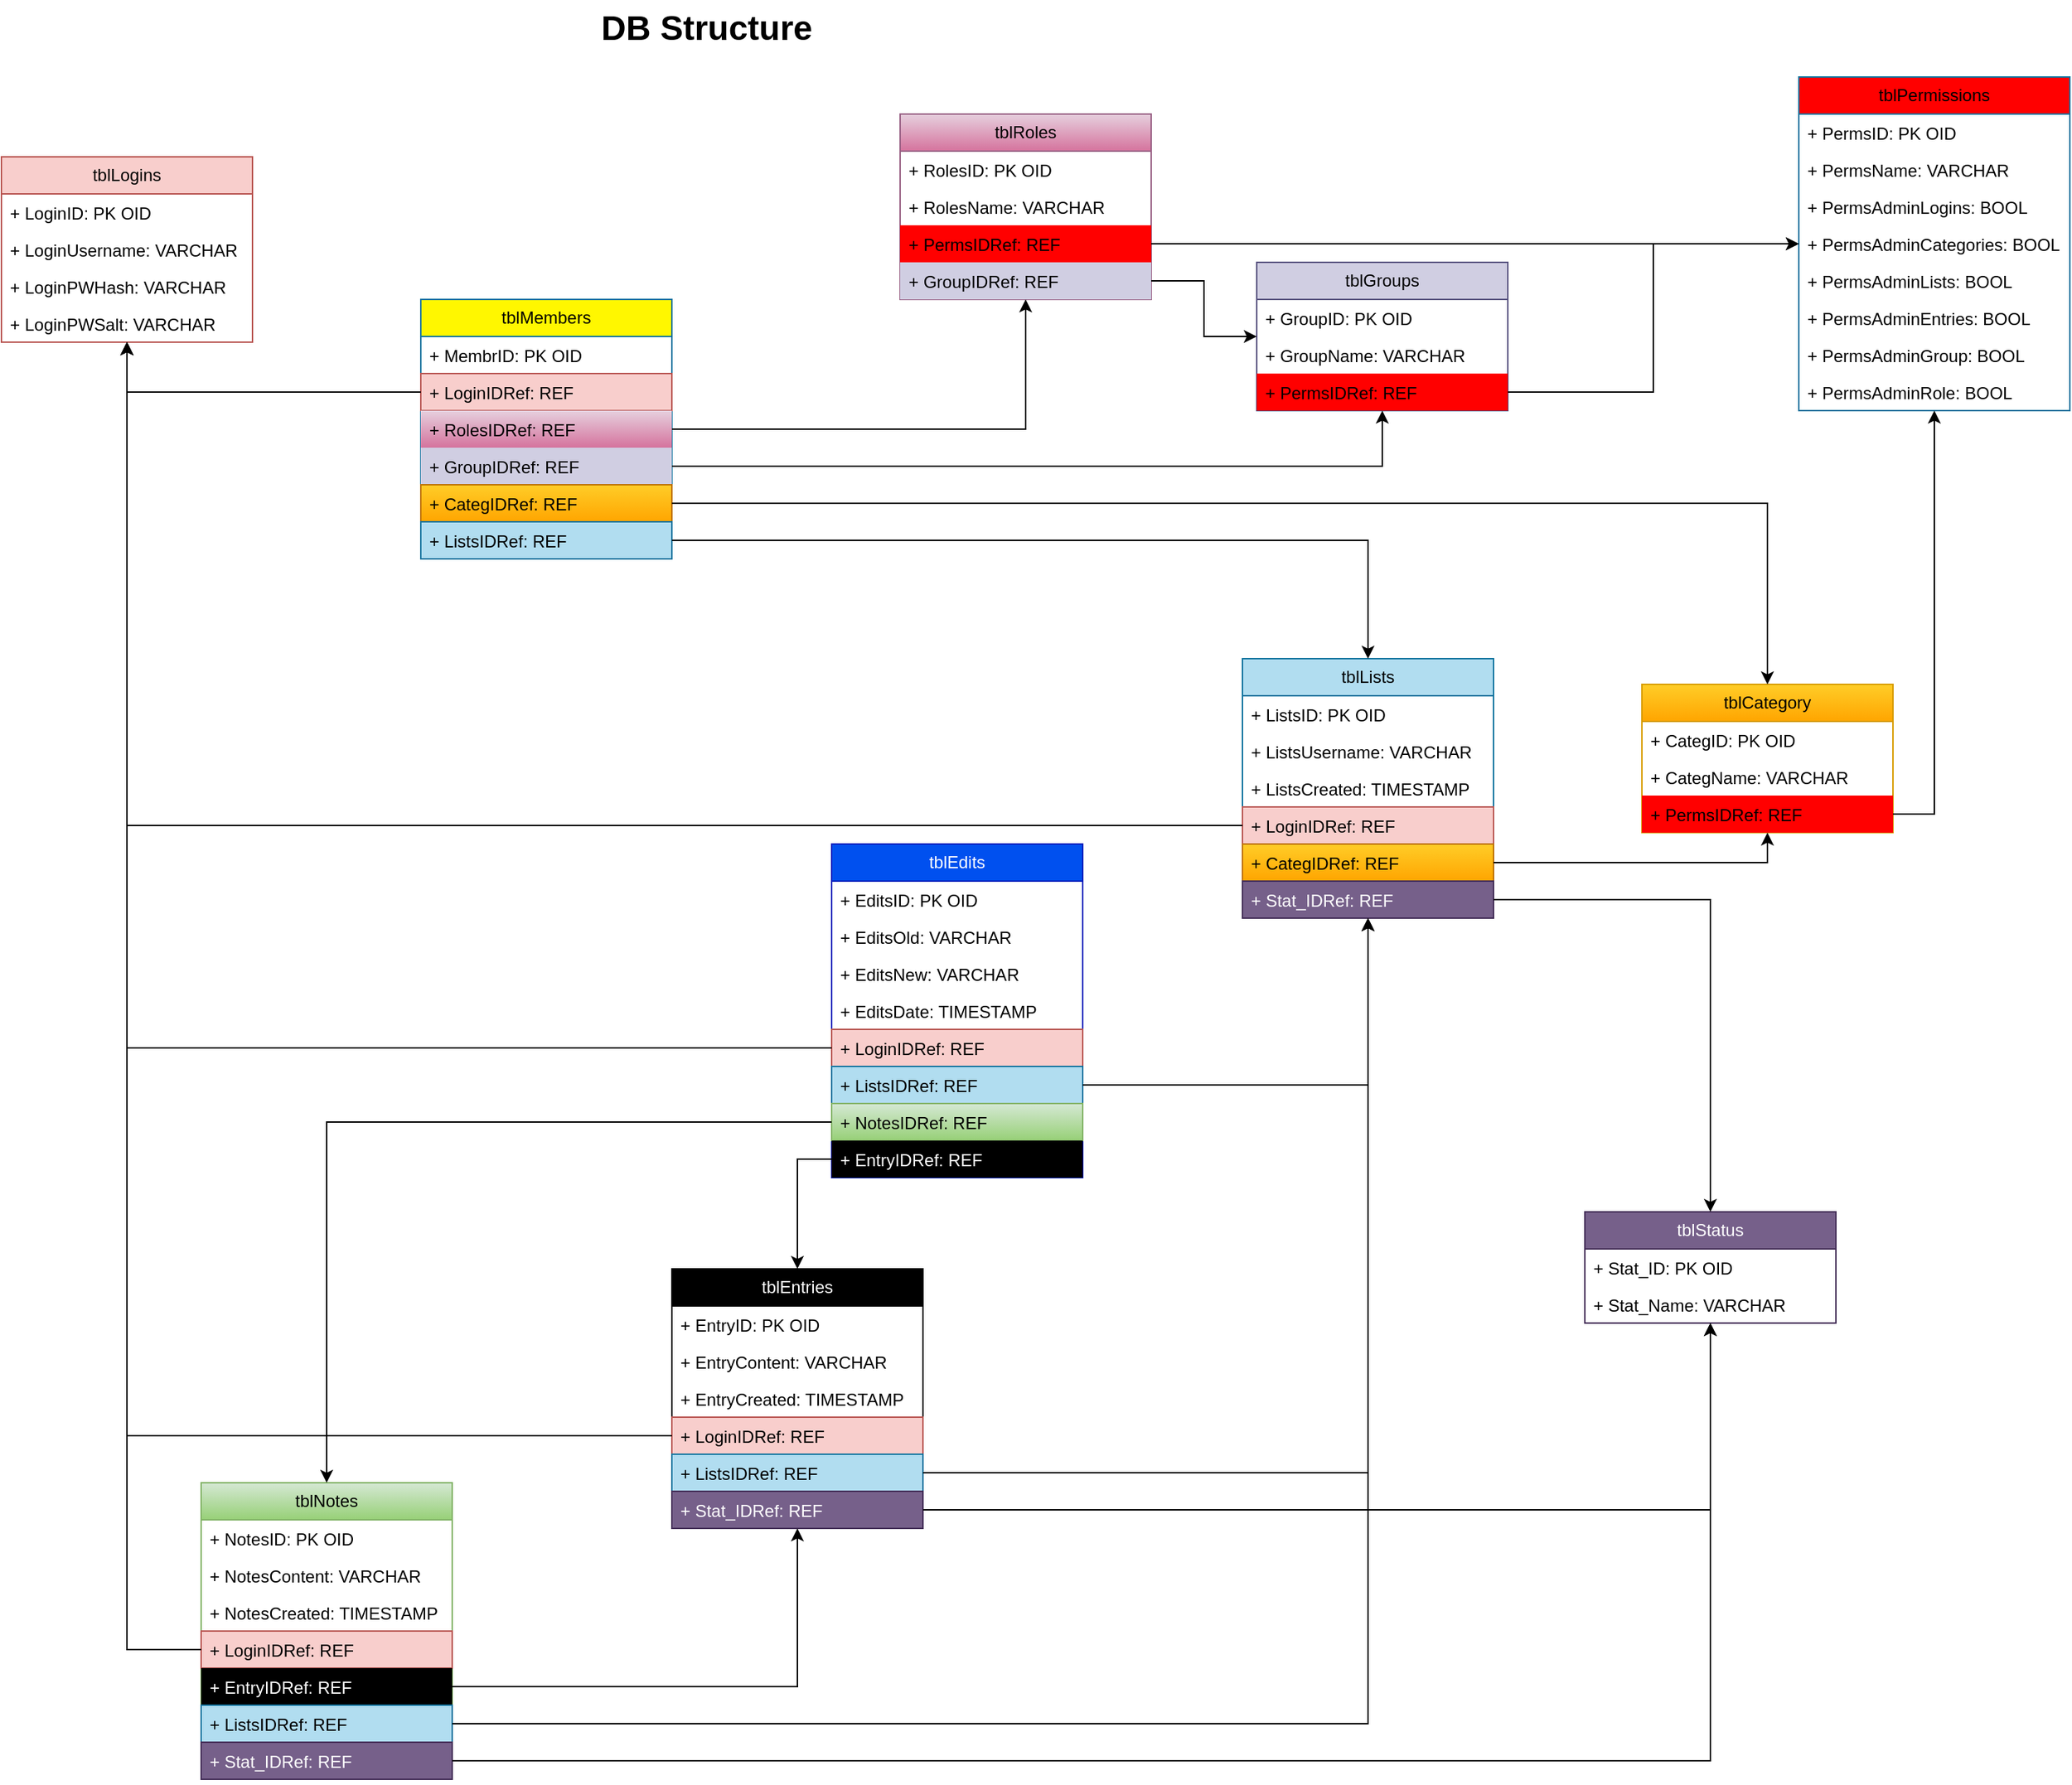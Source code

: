 <mxfile version="24.2.5" type="device">
  <diagram id="C5RBs43oDa-KdzZeNtuy" name="Page-1">
    <mxGraphModel dx="2876" dy="1243" grid="1" gridSize="10" guides="1" tooltips="1" connect="1" arrows="1" fold="1" page="1" pageScale="1" pageWidth="827" pageHeight="1169" math="0" shadow="0">
      <root>
        <mxCell id="WIyWlLk6GJQsqaUBKTNV-0" />
        <mxCell id="WIyWlLk6GJQsqaUBKTNV-1" parent="WIyWlLk6GJQsqaUBKTNV-0" />
        <mxCell id="mvJbdNOoQLnYQvY0XBw5-0" value="DB Structure" style="text;html=1;fontSize=24;fontStyle=1;verticalAlign=middle;align=center;" vertex="1" parent="WIyWlLk6GJQsqaUBKTNV-1">
          <mxGeometry x="314" width="200" height="40" as="geometry" />
        </mxCell>
        <mxCell id="mvJbdNOoQLnYQvY0XBw5-2" value="tblLogins" style="swimlane;fontStyle=0;childLayout=stackLayout;horizontal=1;startSize=26;fillColor=#f8cecc;horizontalStack=0;resizeParent=1;resizeParentMax=0;resizeLast=0;collapsible=1;marginBottom=0;whiteSpace=wrap;html=1;strokeColor=#b85450;" vertex="1" parent="WIyWlLk6GJQsqaUBKTNV-1">
          <mxGeometry x="-80" y="110" width="176" height="130" as="geometry" />
        </mxCell>
        <mxCell id="mvJbdNOoQLnYQvY0XBw5-3" value="+ LoginID: PK OID" style="text;strokeColor=none;fillColor=none;align=left;verticalAlign=top;spacingLeft=4;spacingRight=4;overflow=hidden;rotatable=0;points=[[0,0.5],[1,0.5]];portConstraint=eastwest;whiteSpace=wrap;html=1;" vertex="1" parent="mvJbdNOoQLnYQvY0XBw5-2">
          <mxGeometry y="26" width="176" height="26" as="geometry" />
        </mxCell>
        <mxCell id="mvJbdNOoQLnYQvY0XBw5-4" value="+ LoginUsername: VARCHAR" style="text;strokeColor=none;fillColor=none;align=left;verticalAlign=top;spacingLeft=4;spacingRight=4;overflow=hidden;rotatable=0;points=[[0,0.5],[1,0.5]];portConstraint=eastwest;whiteSpace=wrap;html=1;" vertex="1" parent="mvJbdNOoQLnYQvY0XBw5-2">
          <mxGeometry y="52" width="176" height="26" as="geometry" />
        </mxCell>
        <mxCell id="mvJbdNOoQLnYQvY0XBw5-5" value="+ LoginPWHash: VARCHAR" style="text;strokeColor=none;fillColor=none;align=left;verticalAlign=top;spacingLeft=4;spacingRight=4;overflow=hidden;rotatable=0;points=[[0,0.5],[1,0.5]];portConstraint=eastwest;whiteSpace=wrap;html=1;" vertex="1" parent="mvJbdNOoQLnYQvY0XBw5-2">
          <mxGeometry y="78" width="176" height="26" as="geometry" />
        </mxCell>
        <mxCell id="mvJbdNOoQLnYQvY0XBw5-7" value="+ LoginPWSalt: VARCHAR" style="text;strokeColor=none;fillColor=none;align=left;verticalAlign=top;spacingLeft=4;spacingRight=4;overflow=hidden;rotatable=0;points=[[0,0.5],[1,0.5]];portConstraint=eastwest;whiteSpace=wrap;html=1;" vertex="1" parent="mvJbdNOoQLnYQvY0XBw5-2">
          <mxGeometry y="104" width="176" height="26" as="geometry" />
        </mxCell>
        <mxCell id="mvJbdNOoQLnYQvY0XBw5-12" value="tblRoles" style="swimlane;fontStyle=0;childLayout=stackLayout;horizontal=1;startSize=26;fillColor=#e6d0de;horizontalStack=0;resizeParent=1;resizeParentMax=0;resizeLast=0;collapsible=1;marginBottom=0;whiteSpace=wrap;html=1;strokeColor=#996185;gradientColor=#d5739d;" vertex="1" parent="WIyWlLk6GJQsqaUBKTNV-1">
          <mxGeometry x="550" y="80" width="176" height="130" as="geometry" />
        </mxCell>
        <mxCell id="mvJbdNOoQLnYQvY0XBw5-13" value="+ RolesID: PK OID" style="text;strokeColor=none;fillColor=none;align=left;verticalAlign=top;spacingLeft=4;spacingRight=4;overflow=hidden;rotatable=0;points=[[0,0.5],[1,0.5]];portConstraint=eastwest;whiteSpace=wrap;html=1;" vertex="1" parent="mvJbdNOoQLnYQvY0XBw5-12">
          <mxGeometry y="26" width="176" height="26" as="geometry" />
        </mxCell>
        <mxCell id="mvJbdNOoQLnYQvY0XBw5-14" value="+ RolesName: VARCHAR" style="text;strokeColor=none;fillColor=none;align=left;verticalAlign=top;spacingLeft=4;spacingRight=4;overflow=hidden;rotatable=0;points=[[0,0.5],[1,0.5]];portConstraint=eastwest;whiteSpace=wrap;html=1;" vertex="1" parent="mvJbdNOoQLnYQvY0XBw5-12">
          <mxGeometry y="52" width="176" height="26" as="geometry" />
        </mxCell>
        <mxCell id="mvJbdNOoQLnYQvY0XBw5-16" value="+ PermsIDRef: REF" style="text;strokeColor=none;fillColor=#FF0000;align=left;verticalAlign=top;spacingLeft=4;spacingRight=4;overflow=hidden;rotatable=0;points=[[0,0.5],[1,0.5]];portConstraint=eastwest;whiteSpace=wrap;html=1;" vertex="1" parent="mvJbdNOoQLnYQvY0XBw5-12">
          <mxGeometry y="78" width="176" height="26" as="geometry" />
        </mxCell>
        <mxCell id="mvJbdNOoQLnYQvY0XBw5-104" value="+ GroupIDRef: REF" style="text;strokeColor=none;fillColor=#D0CEE2;align=left;verticalAlign=top;spacingLeft=4;spacingRight=4;overflow=hidden;rotatable=0;points=[[0,0.5],[1,0.5]];portConstraint=eastwest;whiteSpace=wrap;html=1;" vertex="1" parent="mvJbdNOoQLnYQvY0XBw5-12">
          <mxGeometry y="104" width="176" height="26" as="geometry" />
        </mxCell>
        <mxCell id="mvJbdNOoQLnYQvY0XBw5-18" value="tblGroups" style="swimlane;fontStyle=0;childLayout=stackLayout;horizontal=1;startSize=26;fillColor=#d0cee2;horizontalStack=0;resizeParent=1;resizeParentMax=0;resizeLast=0;collapsible=1;marginBottom=0;whiteSpace=wrap;html=1;strokeColor=#56517e;" vertex="1" parent="WIyWlLk6GJQsqaUBKTNV-1">
          <mxGeometry x="800" y="184" width="176" height="104" as="geometry" />
        </mxCell>
        <mxCell id="mvJbdNOoQLnYQvY0XBw5-19" value="+ GroupID: PK OID" style="text;strokeColor=none;fillColor=none;align=left;verticalAlign=top;spacingLeft=4;spacingRight=4;overflow=hidden;rotatable=0;points=[[0,0.5],[1,0.5]];portConstraint=eastwest;whiteSpace=wrap;html=1;" vertex="1" parent="mvJbdNOoQLnYQvY0XBw5-18">
          <mxGeometry y="26" width="176" height="26" as="geometry" />
        </mxCell>
        <mxCell id="mvJbdNOoQLnYQvY0XBw5-20" value="+ GroupName: VARCHAR" style="text;strokeColor=none;fillColor=none;align=left;verticalAlign=top;spacingLeft=4;spacingRight=4;overflow=hidden;rotatable=0;points=[[0,0.5],[1,0.5]];portConstraint=eastwest;whiteSpace=wrap;html=1;" vertex="1" parent="mvJbdNOoQLnYQvY0XBw5-18">
          <mxGeometry y="52" width="176" height="26" as="geometry" />
        </mxCell>
        <mxCell id="mvJbdNOoQLnYQvY0XBw5-22" value="+ PermsIDRef: REF" style="text;strokeColor=none;fillColor=#FF0000;align=left;verticalAlign=top;spacingLeft=4;spacingRight=4;overflow=hidden;rotatable=0;points=[[0,0.5],[1,0.5]];portConstraint=eastwest;whiteSpace=wrap;html=1;" vertex="1" parent="mvJbdNOoQLnYQvY0XBw5-18">
          <mxGeometry y="78" width="176" height="26" as="geometry" />
        </mxCell>
        <mxCell id="mvJbdNOoQLnYQvY0XBw5-23" value="tblStatus" style="swimlane;fontStyle=0;childLayout=stackLayout;horizontal=1;startSize=26;fillColor=#76608a;horizontalStack=0;resizeParent=1;resizeParentMax=0;resizeLast=0;collapsible=1;marginBottom=0;whiteSpace=wrap;html=1;fontColor=#ffffff;strokeColor=#432D57;" vertex="1" parent="WIyWlLk6GJQsqaUBKTNV-1">
          <mxGeometry x="1030" y="850" width="176" height="78" as="geometry" />
        </mxCell>
        <mxCell id="mvJbdNOoQLnYQvY0XBw5-24" value="+ Stat_ID: PK OID" style="text;strokeColor=none;fillColor=none;align=left;verticalAlign=top;spacingLeft=4;spacingRight=4;overflow=hidden;rotatable=0;points=[[0,0.5],[1,0.5]];portConstraint=eastwest;whiteSpace=wrap;html=1;" vertex="1" parent="mvJbdNOoQLnYQvY0XBw5-23">
          <mxGeometry y="26" width="176" height="26" as="geometry" />
        </mxCell>
        <mxCell id="mvJbdNOoQLnYQvY0XBw5-25" value="+ Stat_Name: VARCHAR" style="text;strokeColor=none;fillColor=none;align=left;verticalAlign=top;spacingLeft=4;spacingRight=4;overflow=hidden;rotatable=0;points=[[0,0.5],[1,0.5]];portConstraint=eastwest;whiteSpace=wrap;html=1;" vertex="1" parent="mvJbdNOoQLnYQvY0XBw5-23">
          <mxGeometry y="52" width="176" height="26" as="geometry" />
        </mxCell>
        <mxCell id="mvJbdNOoQLnYQvY0XBw5-27" value="tblCategory" style="swimlane;fontStyle=0;childLayout=stackLayout;horizontal=1;startSize=26;fillColor=#ffcd28;horizontalStack=0;resizeParent=1;resizeParentMax=0;resizeLast=0;collapsible=1;marginBottom=0;whiteSpace=wrap;html=1;gradientColor=#ffa500;strokeColor=#d79b00;" vertex="1" parent="WIyWlLk6GJQsqaUBKTNV-1">
          <mxGeometry x="1070" y="480" width="176" height="104" as="geometry" />
        </mxCell>
        <mxCell id="mvJbdNOoQLnYQvY0XBw5-28" value="+ CategID: PK OID" style="text;strokeColor=none;fillColor=none;align=left;verticalAlign=top;spacingLeft=4;spacingRight=4;overflow=hidden;rotatable=0;points=[[0,0.5],[1,0.5]];portConstraint=eastwest;whiteSpace=wrap;html=1;" vertex="1" parent="mvJbdNOoQLnYQvY0XBw5-27">
          <mxGeometry y="26" width="176" height="26" as="geometry" />
        </mxCell>
        <mxCell id="mvJbdNOoQLnYQvY0XBw5-29" value="+ CategName: VARCHAR" style="text;strokeColor=none;fillColor=none;align=left;verticalAlign=top;spacingLeft=4;spacingRight=4;overflow=hidden;rotatable=0;points=[[0,0.5],[1,0.5]];portConstraint=eastwest;whiteSpace=wrap;html=1;" vertex="1" parent="mvJbdNOoQLnYQvY0XBw5-27">
          <mxGeometry y="52" width="176" height="26" as="geometry" />
        </mxCell>
        <mxCell id="mvJbdNOoQLnYQvY0XBw5-30" value="+ PermsIDRef: REF" style="text;strokeColor=none;fillColor=#FF0000;align=left;verticalAlign=top;spacingLeft=4;spacingRight=4;overflow=hidden;rotatable=0;points=[[0,0.5],[1,0.5]];portConstraint=eastwest;whiteSpace=wrap;html=1;" vertex="1" parent="mvJbdNOoQLnYQvY0XBw5-27">
          <mxGeometry y="78" width="176" height="26" as="geometry" />
        </mxCell>
        <mxCell id="mvJbdNOoQLnYQvY0XBw5-31" value="tblLists" style="swimlane;fontStyle=0;childLayout=stackLayout;horizontal=1;startSize=26;fillColor=#b1ddf0;horizontalStack=0;resizeParent=1;resizeParentMax=0;resizeLast=0;collapsible=1;marginBottom=0;whiteSpace=wrap;html=1;strokeColor=#10739e;" vertex="1" parent="WIyWlLk6GJQsqaUBKTNV-1">
          <mxGeometry x="790" y="462" width="176" height="182" as="geometry" />
        </mxCell>
        <mxCell id="mvJbdNOoQLnYQvY0XBw5-32" value="+ ListsID: PK OID" style="text;strokeColor=none;fillColor=none;align=left;verticalAlign=top;spacingLeft=4;spacingRight=4;overflow=hidden;rotatable=0;points=[[0,0.5],[1,0.5]];portConstraint=eastwest;whiteSpace=wrap;html=1;" vertex="1" parent="mvJbdNOoQLnYQvY0XBw5-31">
          <mxGeometry y="26" width="176" height="26" as="geometry" />
        </mxCell>
        <mxCell id="mvJbdNOoQLnYQvY0XBw5-33" value="+ ListsUsername: VARCHAR" style="text;strokeColor=none;fillColor=none;align=left;verticalAlign=top;spacingLeft=4;spacingRight=4;overflow=hidden;rotatable=0;points=[[0,0.5],[1,0.5]];portConstraint=eastwest;whiteSpace=wrap;html=1;" vertex="1" parent="mvJbdNOoQLnYQvY0XBw5-31">
          <mxGeometry y="52" width="176" height="26" as="geometry" />
        </mxCell>
        <mxCell id="mvJbdNOoQLnYQvY0XBw5-34" value="+ ListsCreated: TIMESTAMP" style="text;strokeColor=none;fillColor=none;align=left;verticalAlign=top;spacingLeft=4;spacingRight=4;overflow=hidden;rotatable=0;points=[[0,0.5],[1,0.5]];portConstraint=eastwest;whiteSpace=wrap;html=1;" vertex="1" parent="mvJbdNOoQLnYQvY0XBw5-31">
          <mxGeometry y="78" width="176" height="26" as="geometry" />
        </mxCell>
        <mxCell id="mvJbdNOoQLnYQvY0XBw5-37" value="+ LoginIDRef: REF" style="text;strokeColor=#b85450;fillColor=#f8cecc;align=left;verticalAlign=top;spacingLeft=4;spacingRight=4;overflow=hidden;rotatable=0;points=[[0,0.5],[1,0.5]];portConstraint=eastwest;whiteSpace=wrap;html=1;" vertex="1" parent="mvJbdNOoQLnYQvY0XBw5-31">
          <mxGeometry y="104" width="176" height="26" as="geometry" />
        </mxCell>
        <mxCell id="mvJbdNOoQLnYQvY0XBw5-102" value="+ CategIDRef: REF" style="text;strokeColor=#BD7000;fillColor=#FFCD28;align=left;verticalAlign=top;spacingLeft=4;spacingRight=4;overflow=hidden;rotatable=0;points=[[0,0.5],[1,0.5]];portConstraint=eastwest;whiteSpace=wrap;html=1;fontColor=#000000;gradientColor=#FFA500;" vertex="1" parent="mvJbdNOoQLnYQvY0XBw5-31">
          <mxGeometry y="130" width="176" height="26" as="geometry" />
        </mxCell>
        <mxCell id="mvJbdNOoQLnYQvY0XBw5-36" value="+ Stat_IDRef: REF" style="text;strokeColor=#432D57;fillColor=#76608a;align=left;verticalAlign=top;spacingLeft=4;spacingRight=4;overflow=hidden;rotatable=0;points=[[0,0.5],[1,0.5]];portConstraint=eastwest;whiteSpace=wrap;html=1;fontColor=#ffffff;" vertex="1" parent="mvJbdNOoQLnYQvY0XBw5-31">
          <mxGeometry y="156" width="176" height="26" as="geometry" />
        </mxCell>
        <mxCell id="mvJbdNOoQLnYQvY0XBw5-38" value="tblEntries" style="swimlane;fontStyle=0;childLayout=stackLayout;horizontal=1;startSize=26;fillColor=#000000;horizontalStack=0;resizeParent=1;resizeParentMax=0;resizeLast=0;collapsible=1;marginBottom=0;whiteSpace=wrap;html=1;fontColor=#FFFFFF;" vertex="1" parent="WIyWlLk6GJQsqaUBKTNV-1">
          <mxGeometry x="390" y="890" width="176" height="182" as="geometry" />
        </mxCell>
        <mxCell id="mvJbdNOoQLnYQvY0XBw5-39" value="+ EntryID: PK OID" style="text;strokeColor=none;fillColor=none;align=left;verticalAlign=top;spacingLeft=4;spacingRight=4;overflow=hidden;rotatable=0;points=[[0,0.5],[1,0.5]];portConstraint=eastwest;whiteSpace=wrap;html=1;" vertex="1" parent="mvJbdNOoQLnYQvY0XBw5-38">
          <mxGeometry y="26" width="176" height="26" as="geometry" />
        </mxCell>
        <mxCell id="mvJbdNOoQLnYQvY0XBw5-40" value="+ EntryContent: VARCHAR" style="text;strokeColor=none;fillColor=none;align=left;verticalAlign=top;spacingLeft=4;spacingRight=4;overflow=hidden;rotatable=0;points=[[0,0.5],[1,0.5]];portConstraint=eastwest;whiteSpace=wrap;html=1;" vertex="1" parent="mvJbdNOoQLnYQvY0XBw5-38">
          <mxGeometry y="52" width="176" height="26" as="geometry" />
        </mxCell>
        <mxCell id="mvJbdNOoQLnYQvY0XBw5-41" value="+ EntryCreated: TIMESTAMP" style="text;strokeColor=none;fillColor=none;align=left;verticalAlign=top;spacingLeft=4;spacingRight=4;overflow=hidden;rotatable=0;points=[[0,0.5],[1,0.5]];portConstraint=eastwest;whiteSpace=wrap;html=1;" vertex="1" parent="mvJbdNOoQLnYQvY0XBw5-38">
          <mxGeometry y="78" width="176" height="26" as="geometry" />
        </mxCell>
        <mxCell id="mvJbdNOoQLnYQvY0XBw5-42" value="+ LoginIDRef: REF" style="text;strokeColor=#b85450;fillColor=#f8cecc;align=left;verticalAlign=top;spacingLeft=4;spacingRight=4;overflow=hidden;rotatable=0;points=[[0,0.5],[1,0.5]];portConstraint=eastwest;whiteSpace=wrap;html=1;" vertex="1" parent="mvJbdNOoQLnYQvY0XBw5-38">
          <mxGeometry y="104" width="176" height="26" as="geometry" />
        </mxCell>
        <mxCell id="mvJbdNOoQLnYQvY0XBw5-43" value="+ ListsIDRef: REF" style="text;strokeColor=#10739e;fillColor=#b1ddf0;align=left;verticalAlign=top;spacingLeft=4;spacingRight=4;overflow=hidden;rotatable=0;points=[[0,0.5],[1,0.5]];portConstraint=eastwest;whiteSpace=wrap;html=1;" vertex="1" parent="mvJbdNOoQLnYQvY0XBw5-38">
          <mxGeometry y="130" width="176" height="26" as="geometry" />
        </mxCell>
        <mxCell id="mvJbdNOoQLnYQvY0XBw5-44" value="+ Stat_IDRef: REF" style="text;strokeColor=#432D57;fillColor=#76608a;align=left;verticalAlign=top;spacingLeft=4;spacingRight=4;overflow=hidden;rotatable=0;points=[[0,0.5],[1,0.5]];portConstraint=eastwest;whiteSpace=wrap;html=1;fontColor=#ffffff;" vertex="1" parent="mvJbdNOoQLnYQvY0XBw5-38">
          <mxGeometry y="156" width="176" height="26" as="geometry" />
        </mxCell>
        <mxCell id="mvJbdNOoQLnYQvY0XBw5-45" value="tblPermissions" style="swimlane;fontStyle=0;childLayout=stackLayout;horizontal=1;startSize=26;fillColor=#ff0000;horizontalStack=0;resizeParent=1;resizeParentMax=0;resizeLast=0;collapsible=1;marginBottom=0;whiteSpace=wrap;html=1;strokeColor=#10739e;" vertex="1" parent="WIyWlLk6GJQsqaUBKTNV-1">
          <mxGeometry x="1180" y="54" width="190" height="234" as="geometry" />
        </mxCell>
        <mxCell id="mvJbdNOoQLnYQvY0XBw5-46" value="+ PermsID: PK OID" style="text;strokeColor=none;fillColor=none;align=left;verticalAlign=top;spacingLeft=4;spacingRight=4;overflow=hidden;rotatable=0;points=[[0,0.5],[1,0.5]];portConstraint=eastwest;whiteSpace=wrap;html=1;" vertex="1" parent="mvJbdNOoQLnYQvY0XBw5-45">
          <mxGeometry y="26" width="190" height="26" as="geometry" />
        </mxCell>
        <mxCell id="mvJbdNOoQLnYQvY0XBw5-47" value="+ PermsName: VARCHAR" style="text;strokeColor=none;fillColor=none;align=left;verticalAlign=top;spacingLeft=4;spacingRight=4;overflow=hidden;rotatable=0;points=[[0,0.5],[1,0.5]];portConstraint=eastwest;whiteSpace=wrap;html=1;" vertex="1" parent="mvJbdNOoQLnYQvY0XBw5-45">
          <mxGeometry y="52" width="190" height="26" as="geometry" />
        </mxCell>
        <mxCell id="mvJbdNOoQLnYQvY0XBw5-48" value="+ PermsAdminLogins: BOOL" style="text;strokeColor=none;fillColor=none;align=left;verticalAlign=top;spacingLeft=4;spacingRight=4;overflow=hidden;rotatable=0;points=[[0,0.5],[1,0.5]];portConstraint=eastwest;whiteSpace=wrap;html=1;" vertex="1" parent="mvJbdNOoQLnYQvY0XBw5-45">
          <mxGeometry y="78" width="190" height="26" as="geometry" />
        </mxCell>
        <mxCell id="mvJbdNOoQLnYQvY0XBw5-49" value="+ PermsAdminCategories: BOOL" style="text;strokeColor=none;fillColor=none;align=left;verticalAlign=top;spacingLeft=4;spacingRight=4;overflow=hidden;rotatable=0;points=[[0,0.5],[1,0.5]];portConstraint=eastwest;whiteSpace=wrap;html=1;" vertex="1" parent="mvJbdNOoQLnYQvY0XBw5-45">
          <mxGeometry y="104" width="190" height="26" as="geometry" />
        </mxCell>
        <mxCell id="mvJbdNOoQLnYQvY0XBw5-50" value="+ PermsAdminLists: BOOL" style="text;strokeColor=none;fillColor=none;align=left;verticalAlign=top;spacingLeft=4;spacingRight=4;overflow=hidden;rotatable=0;points=[[0,0.5],[1,0.5]];portConstraint=eastwest;whiteSpace=wrap;html=1;" vertex="1" parent="mvJbdNOoQLnYQvY0XBw5-45">
          <mxGeometry y="130" width="190" height="26" as="geometry" />
        </mxCell>
        <mxCell id="mvJbdNOoQLnYQvY0XBw5-51" value="+ PermsAdminEntries: BOOL" style="text;strokeColor=none;fillColor=none;align=left;verticalAlign=top;spacingLeft=4;spacingRight=4;overflow=hidden;rotatable=0;points=[[0,0.5],[1,0.5]];portConstraint=eastwest;whiteSpace=wrap;html=1;" vertex="1" parent="mvJbdNOoQLnYQvY0XBw5-45">
          <mxGeometry y="156" width="190" height="26" as="geometry" />
        </mxCell>
        <mxCell id="mvJbdNOoQLnYQvY0XBw5-52" value="+ PermsAdminGroup: BOOL" style="text;strokeColor=none;fillColor=none;align=left;verticalAlign=top;spacingLeft=4;spacingRight=4;overflow=hidden;rotatable=0;points=[[0,0.5],[1,0.5]];portConstraint=eastwest;whiteSpace=wrap;html=1;" vertex="1" parent="mvJbdNOoQLnYQvY0XBw5-45">
          <mxGeometry y="182" width="190" height="26" as="geometry" />
        </mxCell>
        <mxCell id="mvJbdNOoQLnYQvY0XBw5-53" value="+ PermsAdminRole: BOOL" style="text;strokeColor=none;fillColor=none;align=left;verticalAlign=top;spacingLeft=4;spacingRight=4;overflow=hidden;rotatable=0;points=[[0,0.5],[1,0.5]];portConstraint=eastwest;whiteSpace=wrap;html=1;" vertex="1" parent="mvJbdNOoQLnYQvY0XBw5-45">
          <mxGeometry y="208" width="190" height="26" as="geometry" />
        </mxCell>
        <mxCell id="mvJbdNOoQLnYQvY0XBw5-54" value="tblMembers" style="swimlane;fontStyle=0;childLayout=stackLayout;horizontal=1;startSize=26;fillColor=#fff700;horizontalStack=0;resizeParent=1;resizeParentMax=0;resizeLast=0;collapsible=1;marginBottom=0;whiteSpace=wrap;html=1;strokeColor=#10739e;" vertex="1" parent="WIyWlLk6GJQsqaUBKTNV-1">
          <mxGeometry x="214" y="210" width="176" height="182" as="geometry" />
        </mxCell>
        <mxCell id="mvJbdNOoQLnYQvY0XBw5-55" value="+ MembrID: PK OID" style="text;strokeColor=none;fillColor=none;align=left;verticalAlign=top;spacingLeft=4;spacingRight=4;overflow=hidden;rotatable=0;points=[[0,0.5],[1,0.5]];portConstraint=eastwest;whiteSpace=wrap;html=1;" vertex="1" parent="mvJbdNOoQLnYQvY0XBw5-54">
          <mxGeometry y="26" width="176" height="26" as="geometry" />
        </mxCell>
        <mxCell id="mvJbdNOoQLnYQvY0XBw5-61" value="+ LoginIDRef: REF" style="text;strokeColor=#b85450;fillColor=#f8cecc;align=left;verticalAlign=top;spacingLeft=4;spacingRight=4;overflow=hidden;rotatable=0;points=[[0,0.5],[1,0.5]];portConstraint=eastwest;whiteSpace=wrap;html=1;" vertex="1" parent="mvJbdNOoQLnYQvY0XBw5-54">
          <mxGeometry y="52" width="176" height="26" as="geometry" />
        </mxCell>
        <mxCell id="mvJbdNOoQLnYQvY0XBw5-65" value="+ RolesIDRef: REF" style="text;strokeColor=none;fillColor=#E6D0DE;align=left;verticalAlign=top;spacingLeft=4;spacingRight=4;overflow=hidden;rotatable=0;points=[[0,0.5],[1,0.5]];portConstraint=eastwest;whiteSpace=wrap;html=1;gradientColor=#D5739D;" vertex="1" parent="mvJbdNOoQLnYQvY0XBw5-54">
          <mxGeometry y="78" width="176" height="26" as="geometry" />
        </mxCell>
        <mxCell id="mvJbdNOoQLnYQvY0XBw5-63" value="+ GroupIDRef: REF" style="text;strokeColor=none;fillColor=#D0CEE2;align=left;verticalAlign=top;spacingLeft=4;spacingRight=4;overflow=hidden;rotatable=0;points=[[0,0.5],[1,0.5]];portConstraint=eastwest;whiteSpace=wrap;html=1;" vertex="1" parent="mvJbdNOoQLnYQvY0XBw5-54">
          <mxGeometry y="104" width="176" height="26" as="geometry" />
        </mxCell>
        <mxCell id="mvJbdNOoQLnYQvY0XBw5-62" value="+ CategIDRef: REF" style="text;strokeColor=#BD7000;fillColor=#FFCD28;align=left;verticalAlign=top;spacingLeft=4;spacingRight=4;overflow=hidden;rotatable=0;points=[[0,0.5],[1,0.5]];portConstraint=eastwest;whiteSpace=wrap;html=1;fontColor=#000000;gradientColor=#FFA500;" vertex="1" parent="mvJbdNOoQLnYQvY0XBw5-54">
          <mxGeometry y="130" width="176" height="26" as="geometry" />
        </mxCell>
        <mxCell id="mvJbdNOoQLnYQvY0XBw5-64" value="+ ListsIDRef: REF" style="text;strokeColor=#10739e;fillColor=#b1ddf0;align=left;verticalAlign=top;spacingLeft=4;spacingRight=4;overflow=hidden;rotatable=0;points=[[0,0.5],[1,0.5]];portConstraint=eastwest;whiteSpace=wrap;html=1;" vertex="1" parent="mvJbdNOoQLnYQvY0XBw5-54">
          <mxGeometry y="156" width="176" height="26" as="geometry" />
        </mxCell>
        <mxCell id="mvJbdNOoQLnYQvY0XBw5-75" value="tblNotes" style="swimlane;fontStyle=0;childLayout=stackLayout;horizontal=1;startSize=26;fillColor=#d5e8d4;horizontalStack=0;resizeParent=1;resizeParentMax=0;resizeLast=0;collapsible=1;marginBottom=0;whiteSpace=wrap;html=1;strokeColor=#82b366;gradientColor=#97d077;" vertex="1" parent="WIyWlLk6GJQsqaUBKTNV-1">
          <mxGeometry x="60" y="1040" width="176" height="208" as="geometry" />
        </mxCell>
        <mxCell id="mvJbdNOoQLnYQvY0XBw5-76" value="+ NotesID: PK OID" style="text;strokeColor=none;fillColor=none;align=left;verticalAlign=top;spacingLeft=4;spacingRight=4;overflow=hidden;rotatable=0;points=[[0,0.5],[1,0.5]];portConstraint=eastwest;whiteSpace=wrap;html=1;" vertex="1" parent="mvJbdNOoQLnYQvY0XBw5-75">
          <mxGeometry y="26" width="176" height="26" as="geometry" />
        </mxCell>
        <mxCell id="mvJbdNOoQLnYQvY0XBw5-77" value="+ NotesContent: VARCHAR" style="text;strokeColor=none;fillColor=none;align=left;verticalAlign=top;spacingLeft=4;spacingRight=4;overflow=hidden;rotatable=0;points=[[0,0.5],[1,0.5]];portConstraint=eastwest;whiteSpace=wrap;html=1;" vertex="1" parent="mvJbdNOoQLnYQvY0XBw5-75">
          <mxGeometry y="52" width="176" height="26" as="geometry" />
        </mxCell>
        <mxCell id="mvJbdNOoQLnYQvY0XBw5-78" value="+ NotesCreated: TIMESTAMP" style="text;strokeColor=none;fillColor=none;align=left;verticalAlign=top;spacingLeft=4;spacingRight=4;overflow=hidden;rotatable=0;points=[[0,0.5],[1,0.5]];portConstraint=eastwest;whiteSpace=wrap;html=1;" vertex="1" parent="mvJbdNOoQLnYQvY0XBw5-75">
          <mxGeometry y="78" width="176" height="26" as="geometry" />
        </mxCell>
        <mxCell id="mvJbdNOoQLnYQvY0XBw5-82" value="+ LoginIDRef: REF" style="text;strokeColor=#b85450;fillColor=#f8cecc;align=left;verticalAlign=top;spacingLeft=4;spacingRight=4;overflow=hidden;rotatable=0;points=[[0,0.5],[1,0.5]];portConstraint=eastwest;whiteSpace=wrap;html=1;" vertex="1" parent="mvJbdNOoQLnYQvY0XBw5-75">
          <mxGeometry y="104" width="176" height="26" as="geometry" />
        </mxCell>
        <mxCell id="mvJbdNOoQLnYQvY0XBw5-84" value="+ EntryIDRef: REF" style="text;align=left;verticalAlign=top;spacingLeft=4;spacingRight=4;overflow=hidden;rotatable=0;points=[[0,0.5],[1,0.5]];portConstraint=eastwest;whiteSpace=wrap;html=1;fillColor=#000000;fontColor=#FFFFFF;" vertex="1" parent="mvJbdNOoQLnYQvY0XBw5-75">
          <mxGeometry y="130" width="176" height="26" as="geometry" />
        </mxCell>
        <mxCell id="mvJbdNOoQLnYQvY0XBw5-80" value="+ ListsIDRef: REF" style="text;strokeColor=#10739e;fillColor=#b1ddf0;align=left;verticalAlign=top;spacingLeft=4;spacingRight=4;overflow=hidden;rotatable=0;points=[[0,0.5],[1,0.5]];portConstraint=eastwest;whiteSpace=wrap;html=1;" vertex="1" parent="mvJbdNOoQLnYQvY0XBw5-75">
          <mxGeometry y="156" width="176" height="26" as="geometry" />
        </mxCell>
        <mxCell id="mvJbdNOoQLnYQvY0XBw5-83" value="+ Stat_IDRef: REF" style="text;strokeColor=#432D57;fillColor=#76608a;align=left;verticalAlign=top;spacingLeft=4;spacingRight=4;overflow=hidden;rotatable=0;points=[[0,0.5],[1,0.5]];portConstraint=eastwest;whiteSpace=wrap;html=1;fontColor=#ffffff;" vertex="1" parent="mvJbdNOoQLnYQvY0XBw5-75">
          <mxGeometry y="182" width="176" height="26" as="geometry" />
        </mxCell>
        <mxCell id="mvJbdNOoQLnYQvY0XBw5-85" value="tblEdits" style="swimlane;fontStyle=0;childLayout=stackLayout;horizontal=1;startSize=26;horizontalStack=0;resizeParent=1;resizeParentMax=0;resizeLast=0;collapsible=1;marginBottom=0;whiteSpace=wrap;html=1;fillColor=#0050ef;strokeColor=#001DBC;fontColor=#ffffff;" vertex="1" parent="WIyWlLk6GJQsqaUBKTNV-1">
          <mxGeometry x="502" y="592" width="176" height="234" as="geometry" />
        </mxCell>
        <mxCell id="mvJbdNOoQLnYQvY0XBw5-86" value="+ EditsID: PK OID" style="text;strokeColor=none;fillColor=none;align=left;verticalAlign=top;spacingLeft=4;spacingRight=4;overflow=hidden;rotatable=0;points=[[0,0.5],[1,0.5]];portConstraint=eastwest;whiteSpace=wrap;html=1;" vertex="1" parent="mvJbdNOoQLnYQvY0XBw5-85">
          <mxGeometry y="26" width="176" height="26" as="geometry" />
        </mxCell>
        <mxCell id="mvJbdNOoQLnYQvY0XBw5-87" value="+ EditsOld: VARCHAR" style="text;strokeColor=none;fillColor=none;align=left;verticalAlign=top;spacingLeft=4;spacingRight=4;overflow=hidden;rotatable=0;points=[[0,0.5],[1,0.5]];portConstraint=eastwest;whiteSpace=wrap;html=1;" vertex="1" parent="mvJbdNOoQLnYQvY0XBw5-85">
          <mxGeometry y="52" width="176" height="26" as="geometry" />
        </mxCell>
        <mxCell id="mvJbdNOoQLnYQvY0XBw5-88" value="+ EditsNew: VARCHAR" style="text;strokeColor=none;fillColor=none;align=left;verticalAlign=top;spacingLeft=4;spacingRight=4;overflow=hidden;rotatable=0;points=[[0,0.5],[1,0.5]];portConstraint=eastwest;whiteSpace=wrap;html=1;" vertex="1" parent="mvJbdNOoQLnYQvY0XBw5-85">
          <mxGeometry y="78" width="176" height="26" as="geometry" />
        </mxCell>
        <mxCell id="mvJbdNOoQLnYQvY0XBw5-89" value="+ EditsDate: TIMESTAMP" style="text;strokeColor=none;fillColor=none;align=left;verticalAlign=top;spacingLeft=4;spacingRight=4;overflow=hidden;rotatable=0;points=[[0,0.5],[1,0.5]];portConstraint=eastwest;whiteSpace=wrap;html=1;" vertex="1" parent="mvJbdNOoQLnYQvY0XBw5-85">
          <mxGeometry y="104" width="176" height="26" as="geometry" />
        </mxCell>
        <mxCell id="mvJbdNOoQLnYQvY0XBw5-95" value="+ LoginIDRef: REF" style="text;strokeColor=#b85450;fillColor=#f8cecc;align=left;verticalAlign=top;spacingLeft=4;spacingRight=4;overflow=hidden;rotatable=0;points=[[0,0.5],[1,0.5]];portConstraint=eastwest;whiteSpace=wrap;html=1;" vertex="1" parent="mvJbdNOoQLnYQvY0XBw5-85">
          <mxGeometry y="130" width="176" height="26" as="geometry" />
        </mxCell>
        <mxCell id="mvJbdNOoQLnYQvY0XBw5-93" value="+ ListsIDRef: REF" style="text;strokeColor=#10739e;fillColor=#b1ddf0;align=left;verticalAlign=top;spacingLeft=4;spacingRight=4;overflow=hidden;rotatable=0;points=[[0,0.5],[1,0.5]];portConstraint=eastwest;whiteSpace=wrap;html=1;" vertex="1" parent="mvJbdNOoQLnYQvY0XBw5-85">
          <mxGeometry y="156" width="176" height="26" as="geometry" />
        </mxCell>
        <mxCell id="mvJbdNOoQLnYQvY0XBw5-94" value="+ NotesIDRef: REF" style="text;strokeColor=#82b366;fillColor=#d5e8d4;align=left;verticalAlign=top;spacingLeft=4;spacingRight=4;overflow=hidden;rotatable=0;points=[[0,0.5],[1,0.5]];portConstraint=eastwest;whiteSpace=wrap;html=1;gradientColor=#97d077;" vertex="1" parent="mvJbdNOoQLnYQvY0XBw5-85">
          <mxGeometry y="182" width="176" height="26" as="geometry" />
        </mxCell>
        <mxCell id="mvJbdNOoQLnYQvY0XBw5-101" value="+ EntryIDRef: REF" style="text;align=left;verticalAlign=top;spacingLeft=4;spacingRight=4;overflow=hidden;rotatable=0;points=[[0,0.5],[1,0.5]];portConstraint=eastwest;whiteSpace=wrap;html=1;fillColor=#000000;fontColor=#FFFFFF;" vertex="1" parent="mvJbdNOoQLnYQvY0XBw5-85">
          <mxGeometry y="208" width="176" height="26" as="geometry" />
        </mxCell>
        <mxCell id="mvJbdNOoQLnYQvY0XBw5-109" style="edgeStyle=orthogonalEdgeStyle;rounded=0;orthogonalLoop=1;jettySize=auto;html=1;" edge="1" parent="WIyWlLk6GJQsqaUBKTNV-1" source="mvJbdNOoQLnYQvY0XBw5-104" target="mvJbdNOoQLnYQvY0XBw5-18">
          <mxGeometry relative="1" as="geometry" />
        </mxCell>
        <mxCell id="mvJbdNOoQLnYQvY0XBw5-110" style="edgeStyle=orthogonalEdgeStyle;rounded=0;orthogonalLoop=1;jettySize=auto;html=1;" edge="1" parent="WIyWlLk6GJQsqaUBKTNV-1" source="mvJbdNOoQLnYQvY0XBw5-16" target="mvJbdNOoQLnYQvY0XBw5-45">
          <mxGeometry relative="1" as="geometry" />
        </mxCell>
        <mxCell id="mvJbdNOoQLnYQvY0XBw5-112" style="edgeStyle=orthogonalEdgeStyle;rounded=0;orthogonalLoop=1;jettySize=auto;html=1;entryX=0;entryY=0.5;entryDx=0;entryDy=0;" edge="1" parent="WIyWlLk6GJQsqaUBKTNV-1" source="mvJbdNOoQLnYQvY0XBw5-22" target="mvJbdNOoQLnYQvY0XBw5-49">
          <mxGeometry relative="1" as="geometry" />
        </mxCell>
        <mxCell id="mvJbdNOoQLnYQvY0XBw5-114" style="edgeStyle=orthogonalEdgeStyle;rounded=0;orthogonalLoop=1;jettySize=auto;html=1;" edge="1" parent="WIyWlLk6GJQsqaUBKTNV-1" source="mvJbdNOoQLnYQvY0XBw5-30" target="mvJbdNOoQLnYQvY0XBw5-45">
          <mxGeometry relative="1" as="geometry" />
        </mxCell>
        <mxCell id="mvJbdNOoQLnYQvY0XBw5-115" style="edgeStyle=orthogonalEdgeStyle;rounded=0;orthogonalLoop=1;jettySize=auto;html=1;" edge="1" parent="WIyWlLk6GJQsqaUBKTNV-1" source="mvJbdNOoQLnYQvY0XBw5-102" target="mvJbdNOoQLnYQvY0XBw5-27">
          <mxGeometry relative="1" as="geometry" />
        </mxCell>
        <mxCell id="mvJbdNOoQLnYQvY0XBw5-116" style="edgeStyle=orthogonalEdgeStyle;rounded=0;orthogonalLoop=1;jettySize=auto;html=1;" edge="1" parent="WIyWlLk6GJQsqaUBKTNV-1" source="mvJbdNOoQLnYQvY0XBw5-36" target="mvJbdNOoQLnYQvY0XBw5-23">
          <mxGeometry relative="1" as="geometry" />
        </mxCell>
        <mxCell id="mvJbdNOoQLnYQvY0XBw5-117" style="edgeStyle=orthogonalEdgeStyle;rounded=0;orthogonalLoop=1;jettySize=auto;html=1;" edge="1" parent="WIyWlLk6GJQsqaUBKTNV-1" source="mvJbdNOoQLnYQvY0XBw5-93" target="mvJbdNOoQLnYQvY0XBw5-31">
          <mxGeometry relative="1" as="geometry" />
        </mxCell>
        <mxCell id="mvJbdNOoQLnYQvY0XBw5-118" style="edgeStyle=orthogonalEdgeStyle;rounded=0;orthogonalLoop=1;jettySize=auto;html=1;entryX=0.5;entryY=0;entryDx=0;entryDy=0;" edge="1" parent="WIyWlLk6GJQsqaUBKTNV-1" source="mvJbdNOoQLnYQvY0XBw5-101" target="mvJbdNOoQLnYQvY0XBw5-38">
          <mxGeometry relative="1" as="geometry" />
        </mxCell>
        <mxCell id="mvJbdNOoQLnYQvY0XBw5-119" style="edgeStyle=orthogonalEdgeStyle;rounded=0;orthogonalLoop=1;jettySize=auto;html=1;" edge="1" parent="WIyWlLk6GJQsqaUBKTNV-1" source="mvJbdNOoQLnYQvY0XBw5-95" target="mvJbdNOoQLnYQvY0XBw5-2">
          <mxGeometry relative="1" as="geometry" />
        </mxCell>
        <mxCell id="mvJbdNOoQLnYQvY0XBw5-120" style="edgeStyle=orthogonalEdgeStyle;rounded=0;orthogonalLoop=1;jettySize=auto;html=1;" edge="1" parent="WIyWlLk6GJQsqaUBKTNV-1" source="mvJbdNOoQLnYQvY0XBw5-80" target="mvJbdNOoQLnYQvY0XBw5-31">
          <mxGeometry relative="1" as="geometry" />
        </mxCell>
        <mxCell id="mvJbdNOoQLnYQvY0XBw5-122" style="edgeStyle=orthogonalEdgeStyle;rounded=0;orthogonalLoop=1;jettySize=auto;html=1;" edge="1" parent="WIyWlLk6GJQsqaUBKTNV-1" source="mvJbdNOoQLnYQvY0XBw5-84" target="mvJbdNOoQLnYQvY0XBw5-38">
          <mxGeometry relative="1" as="geometry" />
        </mxCell>
        <mxCell id="mvJbdNOoQLnYQvY0XBw5-123" style="edgeStyle=orthogonalEdgeStyle;rounded=0;orthogonalLoop=1;jettySize=auto;html=1;" edge="1" parent="WIyWlLk6GJQsqaUBKTNV-1" source="mvJbdNOoQLnYQvY0XBw5-82" target="mvJbdNOoQLnYQvY0XBw5-2">
          <mxGeometry relative="1" as="geometry" />
        </mxCell>
        <mxCell id="mvJbdNOoQLnYQvY0XBw5-124" style="edgeStyle=orthogonalEdgeStyle;rounded=0;orthogonalLoop=1;jettySize=auto;html=1;" edge="1" parent="WIyWlLk6GJQsqaUBKTNV-1" source="mvJbdNOoQLnYQvY0XBw5-83" target="mvJbdNOoQLnYQvY0XBw5-23">
          <mxGeometry relative="1" as="geometry" />
        </mxCell>
        <mxCell id="mvJbdNOoQLnYQvY0XBw5-125" style="edgeStyle=orthogonalEdgeStyle;rounded=0;orthogonalLoop=1;jettySize=auto;html=1;" edge="1" parent="WIyWlLk6GJQsqaUBKTNV-1" source="mvJbdNOoQLnYQvY0XBw5-44" target="mvJbdNOoQLnYQvY0XBw5-23">
          <mxGeometry relative="1" as="geometry" />
        </mxCell>
        <mxCell id="mvJbdNOoQLnYQvY0XBw5-126" style="edgeStyle=orthogonalEdgeStyle;rounded=0;orthogonalLoop=1;jettySize=auto;html=1;" edge="1" parent="WIyWlLk6GJQsqaUBKTNV-1" source="mvJbdNOoQLnYQvY0XBw5-43" target="mvJbdNOoQLnYQvY0XBw5-31">
          <mxGeometry relative="1" as="geometry" />
        </mxCell>
        <mxCell id="mvJbdNOoQLnYQvY0XBw5-127" style="edgeStyle=orthogonalEdgeStyle;rounded=0;orthogonalLoop=1;jettySize=auto;html=1;" edge="1" parent="WIyWlLk6GJQsqaUBKTNV-1" source="mvJbdNOoQLnYQvY0XBw5-42" target="mvJbdNOoQLnYQvY0XBw5-2">
          <mxGeometry relative="1" as="geometry" />
        </mxCell>
        <mxCell id="mvJbdNOoQLnYQvY0XBw5-128" style="edgeStyle=orthogonalEdgeStyle;rounded=0;orthogonalLoop=1;jettySize=auto;html=1;" edge="1" parent="WIyWlLk6GJQsqaUBKTNV-1" source="mvJbdNOoQLnYQvY0XBw5-37" target="mvJbdNOoQLnYQvY0XBw5-2">
          <mxGeometry relative="1" as="geometry" />
        </mxCell>
        <mxCell id="mvJbdNOoQLnYQvY0XBw5-129" style="edgeStyle=orthogonalEdgeStyle;rounded=0;orthogonalLoop=1;jettySize=auto;html=1;" edge="1" parent="WIyWlLk6GJQsqaUBKTNV-1" source="mvJbdNOoQLnYQvY0XBw5-61" target="mvJbdNOoQLnYQvY0XBw5-2">
          <mxGeometry relative="1" as="geometry" />
        </mxCell>
        <mxCell id="mvJbdNOoQLnYQvY0XBw5-131" style="edgeStyle=orthogonalEdgeStyle;rounded=0;orthogonalLoop=1;jettySize=auto;html=1;" edge="1" parent="WIyWlLk6GJQsqaUBKTNV-1" source="mvJbdNOoQLnYQvY0XBw5-63" target="mvJbdNOoQLnYQvY0XBw5-18">
          <mxGeometry relative="1" as="geometry" />
        </mxCell>
        <mxCell id="mvJbdNOoQLnYQvY0XBw5-132" style="edgeStyle=orthogonalEdgeStyle;rounded=0;orthogonalLoop=1;jettySize=auto;html=1;" edge="1" parent="WIyWlLk6GJQsqaUBKTNV-1" source="mvJbdNOoQLnYQvY0XBw5-64" target="mvJbdNOoQLnYQvY0XBw5-31">
          <mxGeometry relative="1" as="geometry" />
        </mxCell>
        <mxCell id="mvJbdNOoQLnYQvY0XBw5-133" style="edgeStyle=orthogonalEdgeStyle;rounded=0;orthogonalLoop=1;jettySize=auto;html=1;" edge="1" parent="WIyWlLk6GJQsqaUBKTNV-1" source="mvJbdNOoQLnYQvY0XBw5-65" target="mvJbdNOoQLnYQvY0XBw5-12">
          <mxGeometry relative="1" as="geometry" />
        </mxCell>
        <mxCell id="mvJbdNOoQLnYQvY0XBw5-134" style="edgeStyle=orthogonalEdgeStyle;rounded=0;orthogonalLoop=1;jettySize=auto;html=1;" edge="1" parent="WIyWlLk6GJQsqaUBKTNV-1" source="mvJbdNOoQLnYQvY0XBw5-62" target="mvJbdNOoQLnYQvY0XBw5-27">
          <mxGeometry relative="1" as="geometry" />
        </mxCell>
        <mxCell id="mvJbdNOoQLnYQvY0XBw5-136" style="edgeStyle=orthogonalEdgeStyle;rounded=0;orthogonalLoop=1;jettySize=auto;html=1;" edge="1" parent="WIyWlLk6GJQsqaUBKTNV-1" source="mvJbdNOoQLnYQvY0XBw5-94" target="mvJbdNOoQLnYQvY0XBw5-75">
          <mxGeometry relative="1" as="geometry" />
        </mxCell>
      </root>
    </mxGraphModel>
  </diagram>
</mxfile>
